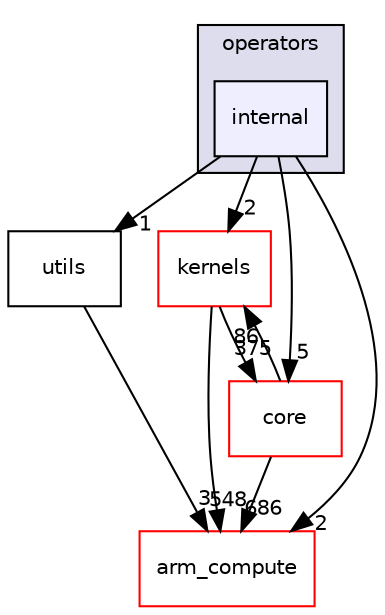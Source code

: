 digraph "src/cpu/operators/internal" {
  compound=true
  node [ fontsize="10", fontname="Helvetica"];
  edge [ labelfontsize="10", labelfontname="Helvetica"];
  subgraph clusterdir_e639157fd988cab7c102f16994a5c7d6 {
    graph [ bgcolor="#ddddee", pencolor="black", label="operators" fontname="Helvetica", fontsize="10", URL="dir_e639157fd988cab7c102f16994a5c7d6.xhtml"]
  dir_7516d7e27ad2852cb8e3a5961ec5f65b [shape=box, label="internal", style="filled", fillcolor="#eeeeff", pencolor="black", URL="dir_7516d7e27ad2852cb8e3a5961ec5f65b.xhtml"];
  }
  dir_187b9d58414f06fbebe4df2ec38d20a5 [shape=box label="utils" URL="dir_187b9d58414f06fbebe4df2ec38d20a5.xhtml"];
  dir_1de7bcbbdec2bf3559cb3c688662d4f5 [shape=box label="kernels" fillcolor="white" style="filled" color="red" URL="dir_1de7bcbbdec2bf3559cb3c688662d4f5.xhtml"];
  dir_214608ef36d61442cb2b0c1c4e9a7def [shape=box label="arm_compute" fillcolor="white" style="filled" color="red" URL="dir_214608ef36d61442cb2b0c1c4e9a7def.xhtml"];
  dir_aebb8dcc11953d78e620bbef0b9e2183 [shape=box label="core" fillcolor="white" style="filled" color="red" URL="dir_aebb8dcc11953d78e620bbef0b9e2183.xhtml"];
  dir_187b9d58414f06fbebe4df2ec38d20a5->dir_214608ef36d61442cb2b0c1c4e9a7def [headlabel="3", labeldistance=1.5 headhref="dir_000498_000000.xhtml"];
  dir_1de7bcbbdec2bf3559cb3c688662d4f5->dir_214608ef36d61442cb2b0c1c4e9a7def [headlabel="548", labeldistance=1.5 headhref="dir_000374_000000.xhtml"];
  dir_1de7bcbbdec2bf3559cb3c688662d4f5->dir_aebb8dcc11953d78e620bbef0b9e2183 [headlabel="375", labeldistance=1.5 headhref="dir_000374_000017.xhtml"];
  dir_7516d7e27ad2852cb8e3a5961ec5f65b->dir_187b9d58414f06fbebe4df2ec38d20a5 [headlabel="1", labeldistance=1.5 headhref="dir_000497_000498.xhtml"];
  dir_7516d7e27ad2852cb8e3a5961ec5f65b->dir_1de7bcbbdec2bf3559cb3c688662d4f5 [headlabel="2", labeldistance=1.5 headhref="dir_000497_000374.xhtml"];
  dir_7516d7e27ad2852cb8e3a5961ec5f65b->dir_214608ef36d61442cb2b0c1c4e9a7def [headlabel="2", labeldistance=1.5 headhref="dir_000497_000000.xhtml"];
  dir_7516d7e27ad2852cb8e3a5961ec5f65b->dir_aebb8dcc11953d78e620bbef0b9e2183 [headlabel="5", labeldistance=1.5 headhref="dir_000497_000017.xhtml"];
  dir_aebb8dcc11953d78e620bbef0b9e2183->dir_1de7bcbbdec2bf3559cb3c688662d4f5 [headlabel="86", labeldistance=1.5 headhref="dir_000017_000374.xhtml"];
  dir_aebb8dcc11953d78e620bbef0b9e2183->dir_214608ef36d61442cb2b0c1c4e9a7def [headlabel="686", labeldistance=1.5 headhref="dir_000017_000000.xhtml"];
}
